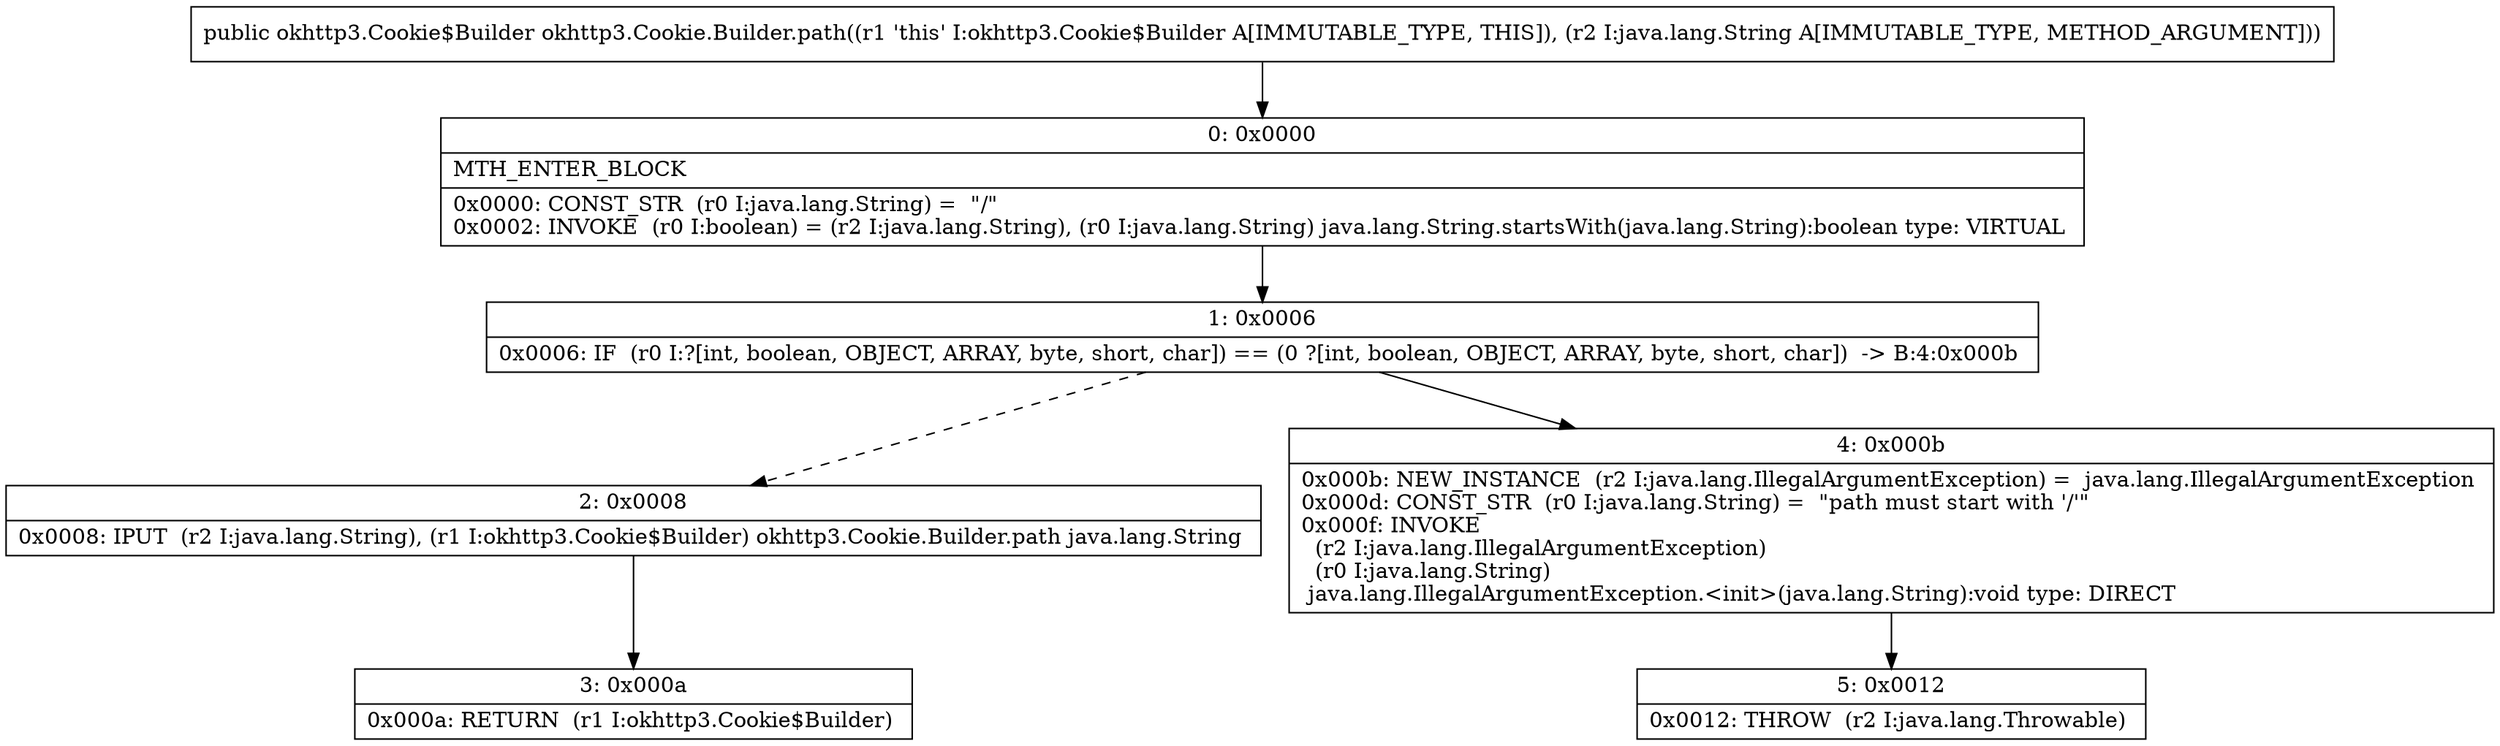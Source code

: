 digraph "CFG forokhttp3.Cookie.Builder.path(Ljava\/lang\/String;)Lokhttp3\/Cookie$Builder;" {
Node_0 [shape=record,label="{0\:\ 0x0000|MTH_ENTER_BLOCK\l|0x0000: CONST_STR  (r0 I:java.lang.String) =  \"\/\" \l0x0002: INVOKE  (r0 I:boolean) = (r2 I:java.lang.String), (r0 I:java.lang.String) java.lang.String.startsWith(java.lang.String):boolean type: VIRTUAL \l}"];
Node_1 [shape=record,label="{1\:\ 0x0006|0x0006: IF  (r0 I:?[int, boolean, OBJECT, ARRAY, byte, short, char]) == (0 ?[int, boolean, OBJECT, ARRAY, byte, short, char])  \-\> B:4:0x000b \l}"];
Node_2 [shape=record,label="{2\:\ 0x0008|0x0008: IPUT  (r2 I:java.lang.String), (r1 I:okhttp3.Cookie$Builder) okhttp3.Cookie.Builder.path java.lang.String \l}"];
Node_3 [shape=record,label="{3\:\ 0x000a|0x000a: RETURN  (r1 I:okhttp3.Cookie$Builder) \l}"];
Node_4 [shape=record,label="{4\:\ 0x000b|0x000b: NEW_INSTANCE  (r2 I:java.lang.IllegalArgumentException) =  java.lang.IllegalArgumentException \l0x000d: CONST_STR  (r0 I:java.lang.String) =  \"path must start with '\/'\" \l0x000f: INVOKE  \l  (r2 I:java.lang.IllegalArgumentException)\l  (r0 I:java.lang.String)\l java.lang.IllegalArgumentException.\<init\>(java.lang.String):void type: DIRECT \l}"];
Node_5 [shape=record,label="{5\:\ 0x0012|0x0012: THROW  (r2 I:java.lang.Throwable) \l}"];
MethodNode[shape=record,label="{public okhttp3.Cookie$Builder okhttp3.Cookie.Builder.path((r1 'this' I:okhttp3.Cookie$Builder A[IMMUTABLE_TYPE, THIS]), (r2 I:java.lang.String A[IMMUTABLE_TYPE, METHOD_ARGUMENT])) }"];
MethodNode -> Node_0;
Node_0 -> Node_1;
Node_1 -> Node_2[style=dashed];
Node_1 -> Node_4;
Node_2 -> Node_3;
Node_4 -> Node_5;
}

